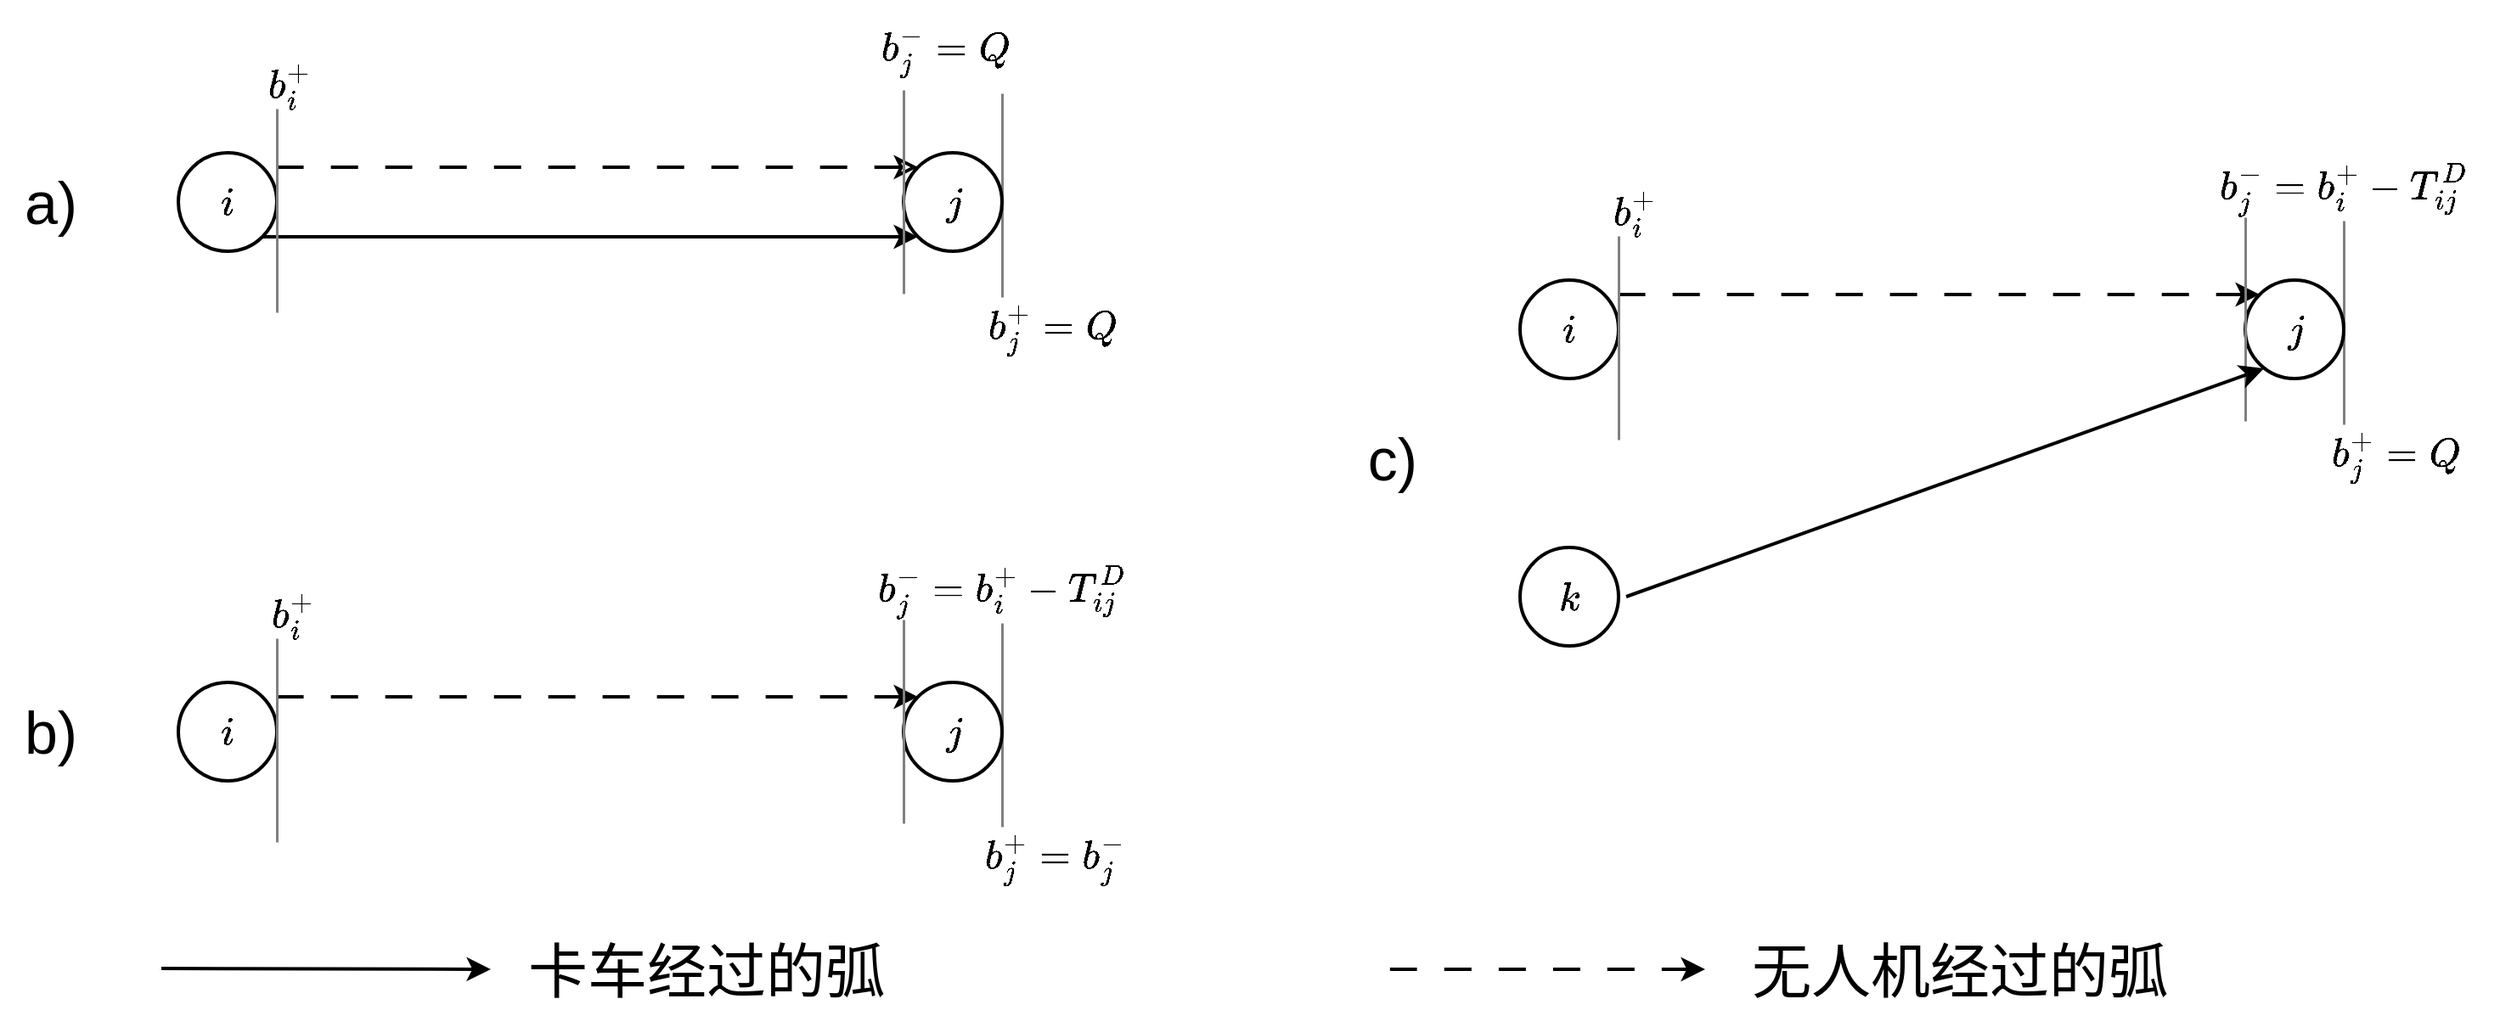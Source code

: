 <mxfile version="26.0.16">
  <diagram name="Page-1" id="U5Cb6steh4Q2HBK5ESGT">
    <mxGraphModel dx="1450" dy="669" grid="0" gridSize="10" guides="1" tooltips="1" connect="1" arrows="1" fold="1" page="0" pageScale="1" pageWidth="1169" pageHeight="827" math="1" shadow="0">
      <root>
        <mxCell id="0" />
        <mxCell id="1" parent="0" />
        <mxCell id="ySUKEu3kJeWTp5fgsGx3-3" value="&lt;font&gt;$$b_j^-=Q$$&lt;/font&gt;" style="text;html=1;align=center;verticalAlign=middle;whiteSpace=wrap;rounded=0;fontSize=20;" parent="1" vertex="1">
          <mxGeometry x="346" y="30" width="67" height="61" as="geometry" />
        </mxCell>
        <mxCell id="ySUKEu3kJeWTp5fgsGx3-49" value="" style="group" parent="1" vertex="1" connectable="0">
          <mxGeometry x="-178" y="50" width="654" height="205" as="geometry" />
        </mxCell>
        <mxCell id="khiPyR2nCfbnRA5xmnjv-3" value="" style="edgeStyle=none;curved=1;rounded=0;orthogonalLoop=1;jettySize=auto;html=1;fontSize=12;startSize=8;endSize=8;exitX=1;exitY=1;exitDx=0;exitDy=0;entryX=0;entryY=1;entryDx=0;entryDy=0;startArrow=none;startFill=0;strokeWidth=2;" parent="ySUKEu3kJeWTp5fgsGx3-49" source="khiPyR2nCfbnRA5xmnjv-1" target="khiPyR2nCfbnRA5xmnjv-2" edge="1">
          <mxGeometry relative="1" as="geometry" />
        </mxCell>
        <mxCell id="khiPyR2nCfbnRA5xmnjv-1" value="" style="ellipse;whiteSpace=wrap;html=1;aspect=fixed;strokeWidth=2;" parent="ySUKEu3kJeWTp5fgsGx3-49" vertex="1">
          <mxGeometry x="105" y="70" width="58" height="58" as="geometry" />
        </mxCell>
        <mxCell id="khiPyR2nCfbnRA5xmnjv-10" value="" style="edgeStyle=none;curved=1;rounded=0;orthogonalLoop=1;jettySize=auto;html=1;fontSize=12;endArrow=none;startFill=0;strokeWidth=1.5;strokeColor=#808080;" parent="ySUKEu3kJeWTp5fgsGx3-49" edge="1">
          <mxGeometry relative="1" as="geometry">
            <mxPoint x="590" y="35" as="sourcePoint" />
            <mxPoint x="590" y="155" as="targetPoint" />
          </mxGeometry>
        </mxCell>
        <mxCell id="khiPyR2nCfbnRA5xmnjv-2" value="" style="ellipse;whiteSpace=wrap;html=1;aspect=fixed;strokeWidth=2;" parent="ySUKEu3kJeWTp5fgsGx3-49" vertex="1">
          <mxGeometry x="532" y="70" width="58" height="58" as="geometry" />
        </mxCell>
        <mxCell id="khiPyR2nCfbnRA5xmnjv-4" value="" style="edgeStyle=none;curved=1;rounded=0;orthogonalLoop=1;jettySize=auto;html=1;fontSize=12;startSize=8;endSize=8;exitX=0;exitY=0;exitDx=0;exitDy=0;entryX=1;entryY=0;entryDx=0;entryDy=0;dashed=1;dashPattern=8 8;strokeWidth=2;startArrow=classic;startFill=0;endArrow=none;" parent="ySUKEu3kJeWTp5fgsGx3-49" source="khiPyR2nCfbnRA5xmnjv-2" target="khiPyR2nCfbnRA5xmnjv-1" edge="1">
          <mxGeometry relative="1" as="geometry">
            <mxPoint x="236" y="-6" as="sourcePoint" />
            <mxPoint x="583" y="-6" as="targetPoint" />
          </mxGeometry>
        </mxCell>
        <mxCell id="khiPyR2nCfbnRA5xmnjv-5" value="&lt;font style=&quot;font-size: 35px;&quot;&gt;a)&lt;/font&gt;" style="text;html=1;align=center;verticalAlign=middle;whiteSpace=wrap;rounded=0;" parent="ySUKEu3kJeWTp5fgsGx3-49" vertex="1">
          <mxGeometry y="84" width="60" height="30" as="geometry" />
        </mxCell>
        <mxCell id="khiPyR2nCfbnRA5xmnjv-11" value="" style="edgeStyle=none;curved=1;rounded=0;orthogonalLoop=1;jettySize=auto;html=1;fontSize=12;endArrow=none;startFill=0;strokeWidth=1.5;strokeColor=#808080;" parent="ySUKEu3kJeWTp5fgsGx3-49" edge="1">
          <mxGeometry relative="1" as="geometry">
            <mxPoint x="532" y="33" as="sourcePoint" />
            <mxPoint x="532" y="153" as="targetPoint" />
          </mxGeometry>
        </mxCell>
        <mxCell id="khiPyR2nCfbnRA5xmnjv-12" value="" style="edgeStyle=none;curved=1;rounded=0;orthogonalLoop=1;jettySize=auto;html=1;fontSize=12;endArrow=none;startFill=0;strokeWidth=1.5;strokeColor=#808080;" parent="ySUKEu3kJeWTp5fgsGx3-49" edge="1">
          <mxGeometry relative="1" as="geometry">
            <mxPoint x="163" y="44" as="sourcePoint" />
            <mxPoint x="163" y="164" as="targetPoint" />
          </mxGeometry>
        </mxCell>
        <mxCell id="khiPyR2nCfbnRA5xmnjv-13" value="&lt;font&gt;$$b_i^+$$&lt;/font&gt;" style="text;html=1;align=center;verticalAlign=middle;whiteSpace=wrap;rounded=0;fontSize=20;" parent="ySUKEu3kJeWTp5fgsGx3-49" vertex="1">
          <mxGeometry x="137" width="67" height="61" as="geometry" />
        </mxCell>
        <mxCell id="ySUKEu3kJeWTp5fgsGx3-4" value="&lt;font&gt;$$b_j^+=Q$$&lt;/font&gt;" style="text;html=1;align=center;verticalAlign=middle;whiteSpace=wrap;rounded=0;fontSize=20;" parent="ySUKEu3kJeWTp5fgsGx3-49" vertex="1">
          <mxGeometry x="587" y="144" width="67" height="61" as="geometry" />
        </mxCell>
        <mxCell id="ySUKEu3kJeWTp5fgsGx3-5" value="&lt;font&gt;$$i$$&lt;/font&gt;" style="text;html=1;align=center;verticalAlign=middle;whiteSpace=wrap;rounded=0;fontSize=20;" parent="ySUKEu3kJeWTp5fgsGx3-49" vertex="1">
          <mxGeometry x="100.5" y="68.5" width="67" height="61" as="geometry" />
        </mxCell>
        <mxCell id="ySUKEu3kJeWTp5fgsGx3-6" value="&lt;font&gt;$$j$$&lt;/font&gt;" style="text;html=1;align=center;verticalAlign=middle;whiteSpace=wrap;rounded=0;fontSize=20;" parent="ySUKEu3kJeWTp5fgsGx3-49" vertex="1">
          <mxGeometry x="527.5" y="68.5" width="67" height="61" as="geometry" />
        </mxCell>
        <mxCell id="ySUKEu3kJeWTp5fgsGx3-50" value="" style="group" parent="1" vertex="1" connectable="0">
          <mxGeometry x="-178" y="347" width="655" height="220" as="geometry" />
        </mxCell>
        <mxCell id="ySUKEu3kJeWTp5fgsGx3-8" value="" style="ellipse;whiteSpace=wrap;html=1;aspect=fixed;strokeWidth=2;" parent="ySUKEu3kJeWTp5fgsGx3-50" vertex="1">
          <mxGeometry x="105" y="85" width="58" height="58" as="geometry" />
        </mxCell>
        <mxCell id="ySUKEu3kJeWTp5fgsGx3-9" value="" style="edgeStyle=none;curved=1;rounded=0;orthogonalLoop=1;jettySize=auto;html=1;fontSize=12;endArrow=none;startFill=0;strokeWidth=1.5;strokeColor=#808080;" parent="ySUKEu3kJeWTp5fgsGx3-50" edge="1">
          <mxGeometry relative="1" as="geometry">
            <mxPoint x="590" y="50" as="sourcePoint" />
            <mxPoint x="590" y="170" as="targetPoint" />
          </mxGeometry>
        </mxCell>
        <mxCell id="ySUKEu3kJeWTp5fgsGx3-10" value="" style="ellipse;whiteSpace=wrap;html=1;aspect=fixed;strokeWidth=2;" parent="ySUKEu3kJeWTp5fgsGx3-50" vertex="1">
          <mxGeometry x="532" y="85" width="58" height="58" as="geometry" />
        </mxCell>
        <mxCell id="ySUKEu3kJeWTp5fgsGx3-11" value="" style="edgeStyle=none;curved=1;rounded=0;orthogonalLoop=1;jettySize=auto;html=1;fontSize=12;startSize=8;endSize=8;exitX=0;exitY=0;exitDx=0;exitDy=0;entryX=1;entryY=0;entryDx=0;entryDy=0;dashed=1;dashPattern=8 8;strokeWidth=2;endArrow=none;startFill=1;startArrow=classic;" parent="ySUKEu3kJeWTp5fgsGx3-50" source="ySUKEu3kJeWTp5fgsGx3-10" target="ySUKEu3kJeWTp5fgsGx3-8" edge="1">
          <mxGeometry relative="1" as="geometry">
            <mxPoint x="236" y="9" as="sourcePoint" />
            <mxPoint x="583" y="9" as="targetPoint" />
          </mxGeometry>
        </mxCell>
        <mxCell id="ySUKEu3kJeWTp5fgsGx3-12" value="&lt;font style=&quot;font-size: 35px;&quot;&gt;b)&lt;/font&gt;" style="text;html=1;align=center;verticalAlign=middle;whiteSpace=wrap;rounded=0;" parent="ySUKEu3kJeWTp5fgsGx3-50" vertex="1">
          <mxGeometry y="99" width="60" height="30" as="geometry" />
        </mxCell>
        <mxCell id="ySUKEu3kJeWTp5fgsGx3-13" value="" style="edgeStyle=none;curved=1;rounded=0;orthogonalLoop=1;jettySize=auto;html=1;fontSize=12;endArrow=none;startFill=0;strokeWidth=1.5;strokeColor=#808080;" parent="ySUKEu3kJeWTp5fgsGx3-50" edge="1">
          <mxGeometry relative="1" as="geometry">
            <mxPoint x="532" y="48" as="sourcePoint" />
            <mxPoint x="532" y="168" as="targetPoint" />
          </mxGeometry>
        </mxCell>
        <mxCell id="ySUKEu3kJeWTp5fgsGx3-14" value="" style="edgeStyle=none;curved=1;rounded=0;orthogonalLoop=1;jettySize=auto;html=1;fontSize=12;endArrow=none;startFill=0;strokeWidth=1.5;strokeColor=#808080;" parent="ySUKEu3kJeWTp5fgsGx3-50" edge="1">
          <mxGeometry relative="1" as="geometry">
            <mxPoint x="163" y="59" as="sourcePoint" />
            <mxPoint x="163" y="179" as="targetPoint" />
          </mxGeometry>
        </mxCell>
        <mxCell id="ySUKEu3kJeWTp5fgsGx3-15" value="&lt;font&gt;$$b_i^+$$&lt;/font&gt;" style="text;html=1;align=center;verticalAlign=middle;whiteSpace=wrap;rounded=0;fontSize=20;" parent="ySUKEu3kJeWTp5fgsGx3-50" vertex="1">
          <mxGeometry x="139" y="15" width="67" height="61" as="geometry" />
        </mxCell>
        <mxCell id="ySUKEu3kJeWTp5fgsGx3-16" value="&lt;font&gt;$$b_j^-=b_i^+-T_{ij}^D$$&lt;/font&gt;" style="text;html=1;align=center;verticalAlign=middle;whiteSpace=wrap;rounded=0;fontSize=20;" parent="ySUKEu3kJeWTp5fgsGx3-50" vertex="1">
          <mxGeometry x="557" width="67" height="61" as="geometry" />
        </mxCell>
        <mxCell id="ySUKEu3kJeWTp5fgsGx3-17" value="&lt;font&gt;$$b_j^+=b_j^-$$&lt;/font&gt;" style="text;html=1;align=center;verticalAlign=middle;whiteSpace=wrap;rounded=0;fontSize=20;" parent="ySUKEu3kJeWTp5fgsGx3-50" vertex="1">
          <mxGeometry x="588" y="159" width="67" height="61" as="geometry" />
        </mxCell>
        <mxCell id="ySUKEu3kJeWTp5fgsGx3-18" value="&lt;font&gt;$$i$$&lt;/font&gt;" style="text;html=1;align=center;verticalAlign=middle;whiteSpace=wrap;rounded=0;fontSize=20;" parent="ySUKEu3kJeWTp5fgsGx3-50" vertex="1">
          <mxGeometry x="100.5" y="83.5" width="67" height="61" as="geometry" />
        </mxCell>
        <mxCell id="ySUKEu3kJeWTp5fgsGx3-19" value="&lt;font&gt;$$j$$&lt;/font&gt;" style="text;html=1;align=center;verticalAlign=middle;whiteSpace=wrap;rounded=0;fontSize=20;" parent="ySUKEu3kJeWTp5fgsGx3-50" vertex="1">
          <mxGeometry x="527.5" y="83.5" width="67" height="61" as="geometry" />
        </mxCell>
        <mxCell id="ySUKEu3kJeWTp5fgsGx3-62" value="" style="group" parent="1" vertex="1" connectable="0">
          <mxGeometry x="612" y="110" width="655" height="302" as="geometry" />
        </mxCell>
        <mxCell id="ySUKEu3kJeWTp5fgsGx3-33" value="" style="ellipse;whiteSpace=wrap;html=1;aspect=fixed;strokeWidth=2;" parent="ySUKEu3kJeWTp5fgsGx3-62" vertex="1">
          <mxGeometry x="105" y="85" width="58" height="58" as="geometry" />
        </mxCell>
        <mxCell id="ySUKEu3kJeWTp5fgsGx3-34" value="" style="edgeStyle=none;curved=1;rounded=0;orthogonalLoop=1;jettySize=auto;html=1;fontSize=12;endArrow=none;startFill=0;strokeWidth=1.5;strokeColor=#808080;" parent="ySUKEu3kJeWTp5fgsGx3-62" edge="1">
          <mxGeometry relative="1" as="geometry">
            <mxPoint x="590" y="50" as="sourcePoint" />
            <mxPoint x="590" y="170" as="targetPoint" />
          </mxGeometry>
        </mxCell>
        <mxCell id="ySUKEu3kJeWTp5fgsGx3-35" value="" style="ellipse;whiteSpace=wrap;html=1;aspect=fixed;strokeWidth=2;" parent="ySUKEu3kJeWTp5fgsGx3-62" vertex="1">
          <mxGeometry x="532" y="85" width="58" height="58" as="geometry" />
        </mxCell>
        <mxCell id="ySUKEu3kJeWTp5fgsGx3-36" value="" style="edgeStyle=none;curved=1;rounded=0;orthogonalLoop=1;jettySize=auto;html=1;fontSize=12;startSize=8;endSize=8;exitX=0;exitY=0;exitDx=0;exitDy=0;entryX=1;entryY=0;entryDx=0;entryDy=0;dashed=1;dashPattern=8 8;strokeWidth=2;endArrow=none;startFill=1;startArrow=classic;" parent="ySUKEu3kJeWTp5fgsGx3-62" source="ySUKEu3kJeWTp5fgsGx3-35" target="ySUKEu3kJeWTp5fgsGx3-33" edge="1">
          <mxGeometry relative="1" as="geometry">
            <mxPoint x="236" y="9" as="sourcePoint" />
            <mxPoint x="583" y="9" as="targetPoint" />
          </mxGeometry>
        </mxCell>
        <mxCell id="ySUKEu3kJeWTp5fgsGx3-37" value="&lt;font style=&quot;font-size: 35px;&quot;&gt;c)&lt;/font&gt;" style="text;html=1;align=center;verticalAlign=middle;whiteSpace=wrap;rounded=0;" parent="ySUKEu3kJeWTp5fgsGx3-62" vertex="1">
          <mxGeometry y="175" width="60" height="30" as="geometry" />
        </mxCell>
        <mxCell id="ySUKEu3kJeWTp5fgsGx3-38" value="" style="edgeStyle=none;curved=1;rounded=0;orthogonalLoop=1;jettySize=auto;html=1;fontSize=12;endArrow=none;startFill=0;strokeWidth=1.5;strokeColor=#808080;" parent="ySUKEu3kJeWTp5fgsGx3-62" edge="1">
          <mxGeometry relative="1" as="geometry">
            <mxPoint x="532" y="48" as="sourcePoint" />
            <mxPoint x="532" y="168" as="targetPoint" />
          </mxGeometry>
        </mxCell>
        <mxCell id="ySUKEu3kJeWTp5fgsGx3-39" value="" style="edgeStyle=none;curved=1;rounded=0;orthogonalLoop=1;jettySize=auto;html=1;fontSize=12;endArrow=none;startFill=0;strokeWidth=1.5;strokeColor=#808080;" parent="ySUKEu3kJeWTp5fgsGx3-62" edge="1">
          <mxGeometry relative="1" as="geometry">
            <mxPoint x="163" y="59" as="sourcePoint" />
            <mxPoint x="163" y="179" as="targetPoint" />
          </mxGeometry>
        </mxCell>
        <mxCell id="ySUKEu3kJeWTp5fgsGx3-40" value="&lt;font&gt;$$b_i^+$$&lt;/font&gt;" style="text;html=1;align=center;verticalAlign=middle;whiteSpace=wrap;rounded=0;fontSize=20;" parent="ySUKEu3kJeWTp5fgsGx3-62" vertex="1">
          <mxGeometry x="139" y="15" width="67" height="61" as="geometry" />
        </mxCell>
        <mxCell id="ySUKEu3kJeWTp5fgsGx3-41" value="&lt;font&gt;$$b_j^-=b_i^+-T_{ij}^D$$&lt;/font&gt;" style="text;html=1;align=center;verticalAlign=middle;whiteSpace=wrap;rounded=0;fontSize=20;" parent="ySUKEu3kJeWTp5fgsGx3-62" vertex="1">
          <mxGeometry x="557" width="67" height="61" as="geometry" />
        </mxCell>
        <mxCell id="ySUKEu3kJeWTp5fgsGx3-42" value="&lt;font&gt;$$b_j^+=Q$$&lt;/font&gt;" style="text;html=1;align=center;verticalAlign=middle;whiteSpace=wrap;rounded=0;fontSize=20;" parent="ySUKEu3kJeWTp5fgsGx3-62" vertex="1">
          <mxGeometry x="588" y="159" width="67" height="61" as="geometry" />
        </mxCell>
        <mxCell id="ySUKEu3kJeWTp5fgsGx3-43" value="&lt;font&gt;$$i$$&lt;/font&gt;" style="text;html=1;align=center;verticalAlign=middle;whiteSpace=wrap;rounded=0;fontSize=20;" parent="ySUKEu3kJeWTp5fgsGx3-62" vertex="1">
          <mxGeometry x="100.5" y="83.5" width="67" height="61" as="geometry" />
        </mxCell>
        <mxCell id="ySUKEu3kJeWTp5fgsGx3-44" value="&lt;font&gt;$$j$$&lt;/font&gt;" style="text;html=1;align=center;verticalAlign=middle;whiteSpace=wrap;rounded=0;fontSize=20;" parent="ySUKEu3kJeWTp5fgsGx3-62" vertex="1">
          <mxGeometry x="527.5" y="83.5" width="67" height="61" as="geometry" />
        </mxCell>
        <mxCell id="ySUKEu3kJeWTp5fgsGx3-46" value="" style="ellipse;whiteSpace=wrap;html=1;aspect=fixed;strokeWidth=2;" parent="ySUKEu3kJeWTp5fgsGx3-62" vertex="1">
          <mxGeometry x="105" y="242.5" width="58" height="58" as="geometry" />
        </mxCell>
        <mxCell id="ySUKEu3kJeWTp5fgsGx3-47" value="&lt;font&gt;$$k$$&lt;/font&gt;" style="text;html=1;align=center;verticalAlign=middle;whiteSpace=wrap;rounded=0;fontSize=20;" parent="ySUKEu3kJeWTp5fgsGx3-62" vertex="1">
          <mxGeometry x="100.5" y="241" width="67" height="61" as="geometry" />
        </mxCell>
        <mxCell id="ySUKEu3kJeWTp5fgsGx3-48" value="" style="edgeStyle=none;curved=1;rounded=0;orthogonalLoop=1;jettySize=auto;html=1;fontSize=12;startSize=8;endSize=8;exitX=1;exitY=0.5;exitDx=0;exitDy=0;startArrow=none;startFill=0;strokeWidth=2;" parent="ySUKEu3kJeWTp5fgsGx3-62" source="ySUKEu3kJeWTp5fgsGx3-47" edge="1">
          <mxGeometry relative="1" as="geometry">
            <mxPoint x="167.5" y="383" as="sourcePoint" />
            <mxPoint x="543" y="137" as="targetPoint" />
          </mxGeometry>
        </mxCell>
        <mxCell id="ySUKEu3kJeWTp5fgsGx3-65" value="" style="group" parent="1" vertex="1" connectable="0">
          <mxGeometry x="633" y="569" width="597" height="65" as="geometry" />
        </mxCell>
        <mxCell id="ySUKEu3kJeWTp5fgsGx3-52" value="&lt;span style=&quot;font-size: 35px;&quot;&gt;无人机经过的弧&lt;/span&gt;" style="text;html=1;align=center;verticalAlign=middle;whiteSpace=wrap;rounded=0;" parent="ySUKEu3kJeWTp5fgsGx3-65" vertex="1">
          <mxGeometry x="89" width="508" height="65" as="geometry" />
        </mxCell>
        <mxCell id="ySUKEu3kJeWTp5fgsGx3-56" value="" style="edgeStyle=none;curved=1;rounded=0;orthogonalLoop=1;jettySize=auto;html=1;fontSize=12;startSize=8;endSize=8;exitX=0;exitY=0;exitDx=0;exitDy=0;dashed=1;dashPattern=8 8;strokeWidth=2;endArrow=none;startFill=1;startArrow=classic;" parent="ySUKEu3kJeWTp5fgsGx3-65" edge="1">
          <mxGeometry relative="1" as="geometry">
            <mxPoint x="193" y="31.97" as="sourcePoint" />
            <mxPoint y="32" as="targetPoint" />
          </mxGeometry>
        </mxCell>
        <mxCell id="ySUKEu3kJeWTp5fgsGx3-66" value="" style="group" parent="1" vertex="1" connectable="0">
          <mxGeometry x="-83" y="573.5" width="575" height="56" as="geometry" />
        </mxCell>
        <mxCell id="ySUKEu3kJeWTp5fgsGx3-53" value="&lt;span style=&quot;font-size: 35px;&quot;&gt;卡车经过的弧&lt;/span&gt;" style="text;html=1;align=center;verticalAlign=middle;whiteSpace=wrap;rounded=0;" parent="ySUKEu3kJeWTp5fgsGx3-66" vertex="1">
          <mxGeometry x="67" width="508" height="56" as="geometry" />
        </mxCell>
        <mxCell id="ySUKEu3kJeWTp5fgsGx3-55" value="" style="edgeStyle=none;curved=1;rounded=0;orthogonalLoop=1;jettySize=auto;html=1;fontSize=12;startSize=8;endSize=8;entryX=0;entryY=1;entryDx=0;entryDy=0;startArrow=none;startFill=0;strokeWidth=2;" parent="ySUKEu3kJeWTp5fgsGx3-66" edge="1">
          <mxGeometry relative="1" as="geometry">
            <mxPoint y="27" as="sourcePoint" />
            <mxPoint x="194" y="27.47" as="targetPoint" />
          </mxGeometry>
        </mxCell>
      </root>
    </mxGraphModel>
  </diagram>
</mxfile>
